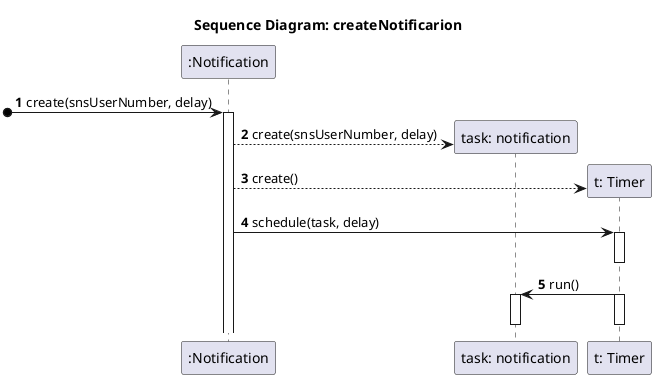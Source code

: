 @startuml createNotification_SD

title Sequence Diagram: createNotificarion

autonumber

participant ":Notification" as NO

[o-> NO : create(snsUserNumber, delay)
activate NO

NO --> "task: notification"** : create(snsUserNumber, delay)

NO --> "t: Timer"** : create()


NO -> "t: Timer" : schedule(task, delay)
activate "t: Timer"
deactivate "t: Timer"

"t: Timer" -> "task: notification" : run()
activate "t: Timer"
activate "task: notification"
deactivate "t: Timer"
deactivate "task: notification"